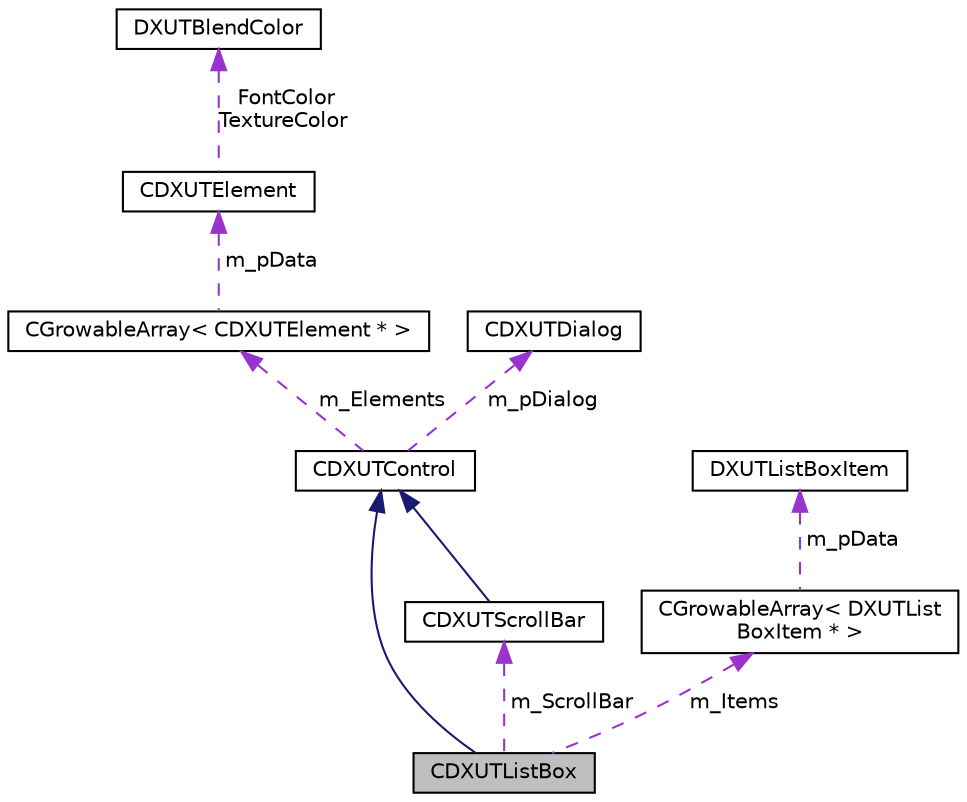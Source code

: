 digraph "CDXUTListBox"
{
  edge [fontname="Helvetica",fontsize="10",labelfontname="Helvetica",labelfontsize="10"];
  node [fontname="Helvetica",fontsize="10",shape=record];
  Node1 [label="CDXUTListBox",height=0.2,width=0.4,color="black", fillcolor="grey75", style="filled", fontcolor="black"];
  Node2 -> Node1 [dir="back",color="midnightblue",fontsize="10",style="solid"];
  Node2 [label="CDXUTControl",height=0.2,width=0.4,color="black", fillcolor="white", style="filled",URL="$class_c_d_x_u_t_control.html"];
  Node3 -> Node2 [dir="back",color="darkorchid3",fontsize="10",style="dashed",label=" m_Elements" ];
  Node3 [label="CGrowableArray\< CDXUTElement * \>",height=0.2,width=0.4,color="black", fillcolor="white", style="filled",URL="$class_c_growable_array.html"];
  Node4 -> Node3 [dir="back",color="darkorchid3",fontsize="10",style="dashed",label=" m_pData" ];
  Node4 [label="CDXUTElement",height=0.2,width=0.4,color="black", fillcolor="white", style="filled",URL="$class_c_d_x_u_t_element.html"];
  Node5 -> Node4 [dir="back",color="darkorchid3",fontsize="10",style="dashed",label=" FontColor\nTextureColor" ];
  Node5 [label="DXUTBlendColor",height=0.2,width=0.4,color="black", fillcolor="white", style="filled",URL="$struct_d_x_u_t_blend_color.html"];
  Node6 -> Node2 [dir="back",color="darkorchid3",fontsize="10",style="dashed",label=" m_pDialog" ];
  Node6 [label="CDXUTDialog",height=0.2,width=0.4,color="black", fillcolor="white", style="filled",URL="$class_c_d_x_u_t_dialog.html"];
  Node7 -> Node1 [dir="back",color="darkorchid3",fontsize="10",style="dashed",label=" m_Items" ];
  Node7 [label="CGrowableArray\< DXUTList\lBoxItem * \>",height=0.2,width=0.4,color="black", fillcolor="white", style="filled",URL="$class_c_growable_array.html"];
  Node8 -> Node7 [dir="back",color="darkorchid3",fontsize="10",style="dashed",label=" m_pData" ];
  Node8 [label="DXUTListBoxItem",height=0.2,width=0.4,color="black", fillcolor="white", style="filled",URL="$struct_d_x_u_t_list_box_item.html"];
  Node9 -> Node1 [dir="back",color="darkorchid3",fontsize="10",style="dashed",label=" m_ScrollBar" ];
  Node9 [label="CDXUTScrollBar",height=0.2,width=0.4,color="black", fillcolor="white", style="filled",URL="$class_c_d_x_u_t_scroll_bar.html"];
  Node2 -> Node9 [dir="back",color="midnightblue",fontsize="10",style="solid"];
}
